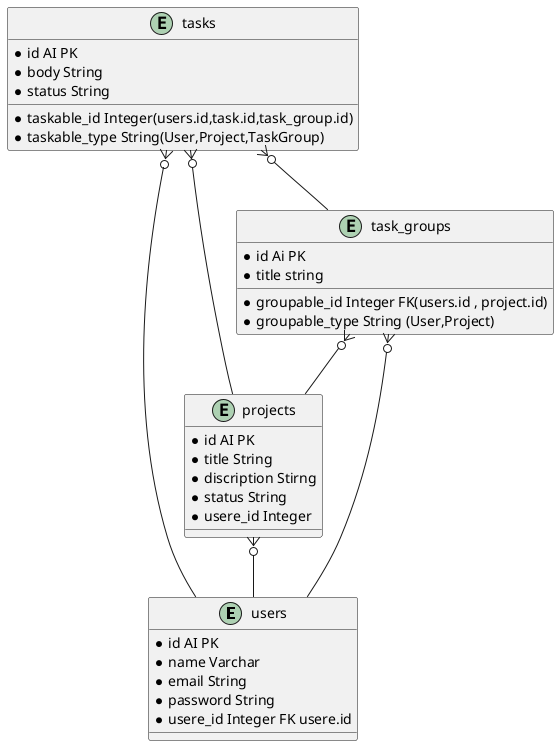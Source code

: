 @startuml jTask_ERD
entity users{
    *id AI PK 
    *name Varchar
    *email String 
    *password String
    *usere_id Integer FK usere.id

}
entity projects{
    *id AI PK
    *title String
    *discription Stirng 
    *status String
    *  usere_id Integer


}
entity task_groups{
    * id Ai PK 
    * title string 
    * groupable_id Integer FK(users.id , project.id)
    * groupable_type String (User,Project)

}
entity tasks{
    *id AI PK
    *body String 
    *status String
    *taskable_id Integer(users.id,task.id,task_group.id)
    *taskable_type String(User,Project,TaskGroup)


}
tasks }o-- users
tasks }o-- projects
projects }o-- users
task_groups }o-- users
task_groups }o-- projects
tasks }o-- task_groups


@enduml
